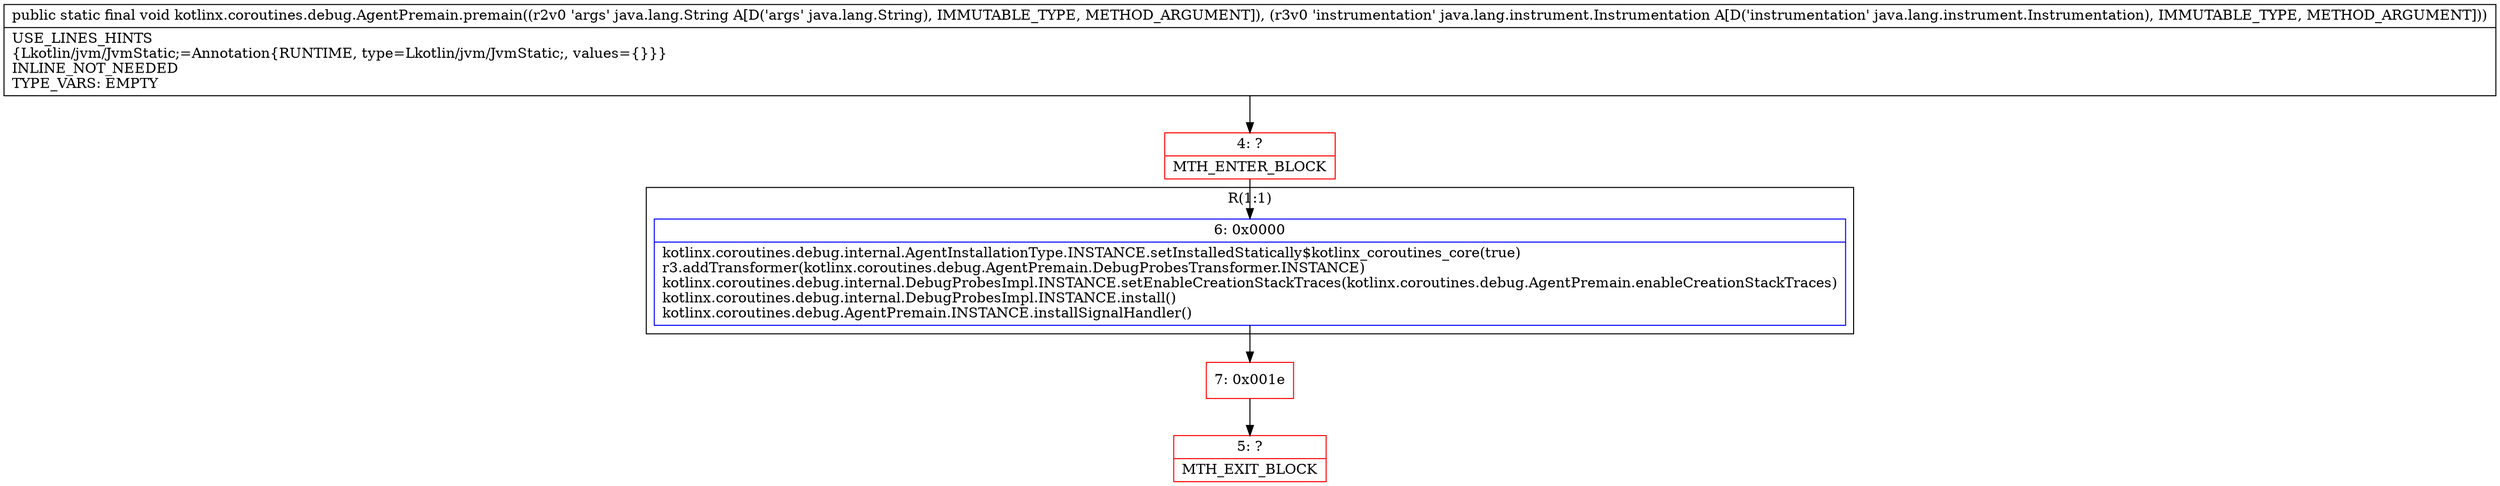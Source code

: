 digraph "CFG forkotlinx.coroutines.debug.AgentPremain.premain(Ljava\/lang\/String;Ljava\/lang\/instrument\/Instrumentation;)V" {
subgraph cluster_Region_1261147015 {
label = "R(1:1)";
node [shape=record,color=blue];
Node_6 [shape=record,label="{6\:\ 0x0000|kotlinx.coroutines.debug.internal.AgentInstallationType.INSTANCE.setInstalledStatically$kotlinx_coroutines_core(true)\lr3.addTransformer(kotlinx.coroutines.debug.AgentPremain.DebugProbesTransformer.INSTANCE)\lkotlinx.coroutines.debug.internal.DebugProbesImpl.INSTANCE.setEnableCreationStackTraces(kotlinx.coroutines.debug.AgentPremain.enableCreationStackTraces)\lkotlinx.coroutines.debug.internal.DebugProbesImpl.INSTANCE.install()\lkotlinx.coroutines.debug.AgentPremain.INSTANCE.installSignalHandler()\l}"];
}
Node_4 [shape=record,color=red,label="{4\:\ ?|MTH_ENTER_BLOCK\l}"];
Node_7 [shape=record,color=red,label="{7\:\ 0x001e}"];
Node_5 [shape=record,color=red,label="{5\:\ ?|MTH_EXIT_BLOCK\l}"];
MethodNode[shape=record,label="{public static final void kotlinx.coroutines.debug.AgentPremain.premain((r2v0 'args' java.lang.String A[D('args' java.lang.String), IMMUTABLE_TYPE, METHOD_ARGUMENT]), (r3v0 'instrumentation' java.lang.instrument.Instrumentation A[D('instrumentation' java.lang.instrument.Instrumentation), IMMUTABLE_TYPE, METHOD_ARGUMENT]))  | USE_LINES_HINTS\l\{Lkotlin\/jvm\/JvmStatic;=Annotation\{RUNTIME, type=Lkotlin\/jvm\/JvmStatic;, values=\{\}\}\}\lINLINE_NOT_NEEDED\lTYPE_VARS: EMPTY\l}"];
MethodNode -> Node_4;Node_6 -> Node_7;
Node_4 -> Node_6;
Node_7 -> Node_5;
}


